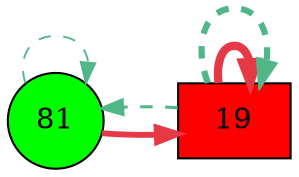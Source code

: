 digraph G{
rankdir=LR;
81 [style=filled, shape=circle, fillcolor="#00fe00", label="81"];
19 [style=filled, shape=box, fillcolor="#fe0000", label="19"];
19 -> 19 [color="#e63946",penwidth=4.00];
81 -> 19 [color="#e63946",penwidth=2.81];
19 -> 81 [color="#52b788",style=dashed,penwidth=1.47];
81 -> 81 [color="#52b788",style=dashed,penwidth=0.90];
19 -> 19 [color="#52b788",style=dashed,penwidth=3.00];
}